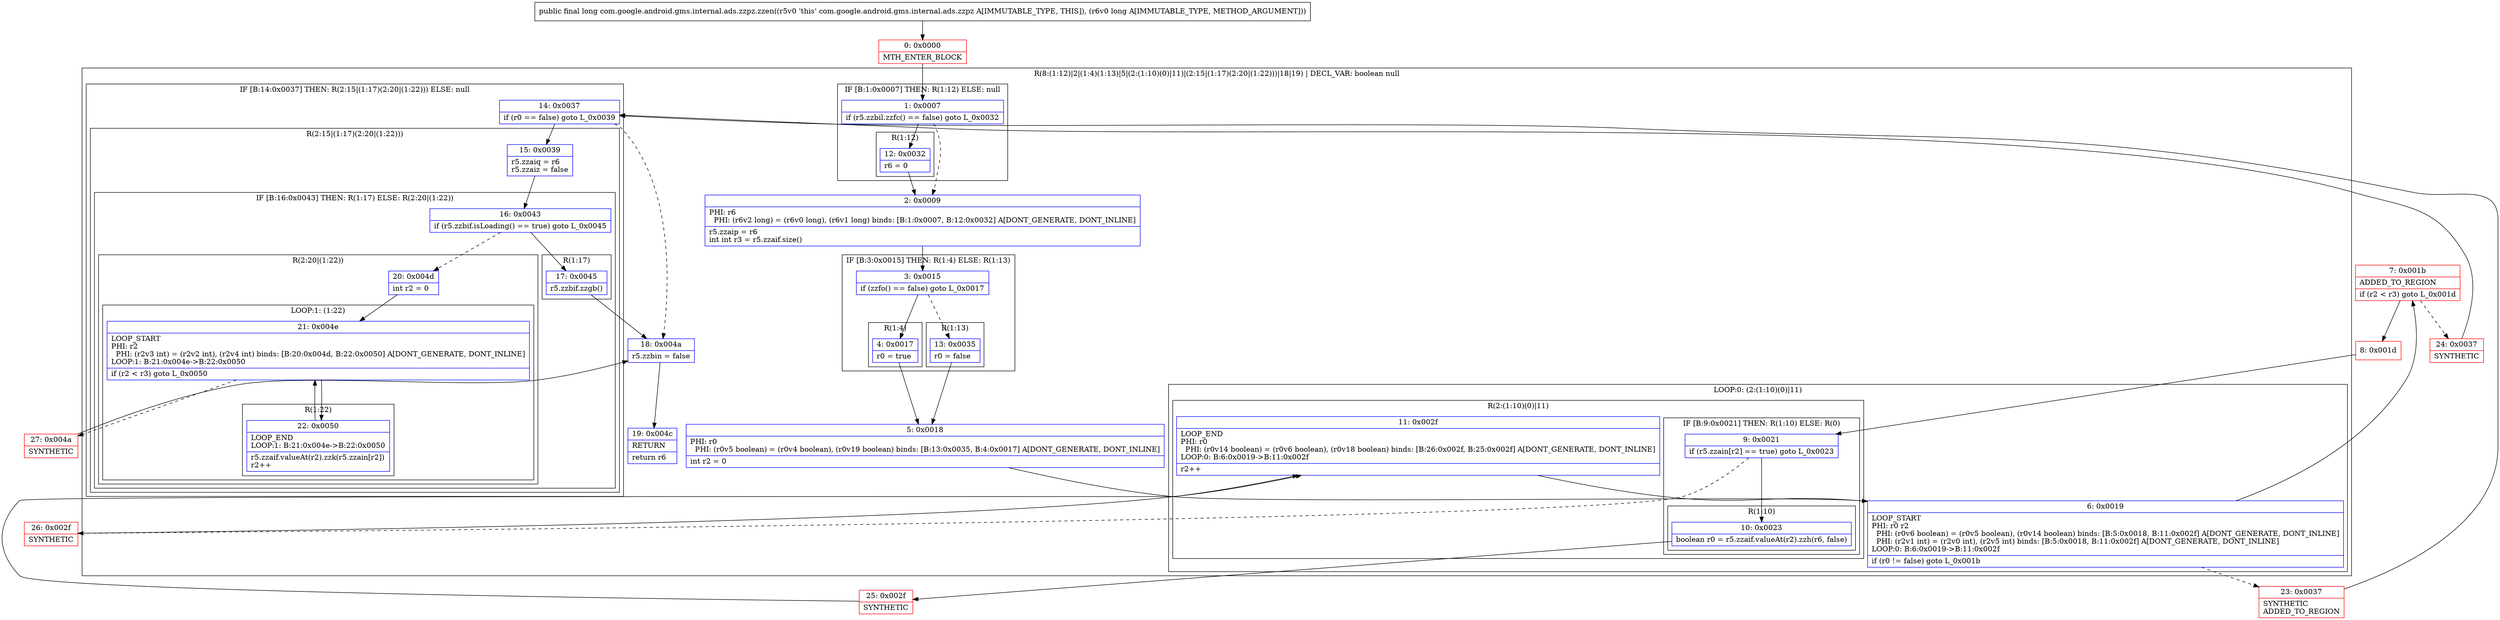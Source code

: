 digraph "CFG forcom.google.android.gms.internal.ads.zzpz.zzen(J)J" {
subgraph cluster_Region_892437270 {
label = "R(8:(1:12)|2|(1:4)(1:13)|5|(2:(1:10)(0)|11)|(2:15|(1:17)(2:20|(1:22)))|18|19) | DECL_VAR: boolean null\l";
node [shape=record,color=blue];
subgraph cluster_IfRegion_253193909 {
label = "IF [B:1:0x0007] THEN: R(1:12) ELSE: null";
node [shape=record,color=blue];
Node_1 [shape=record,label="{1\:\ 0x0007|if (r5.zzbil.zzfc() == false) goto L_0x0032\l}"];
subgraph cluster_Region_1800667067 {
label = "R(1:12)";
node [shape=record,color=blue];
Node_12 [shape=record,label="{12\:\ 0x0032|r6 = 0\l}"];
}
}
Node_2 [shape=record,label="{2\:\ 0x0009|PHI: r6 \l  PHI: (r6v2 long) = (r6v0 long), (r6v1 long) binds: [B:1:0x0007, B:12:0x0032] A[DONT_GENERATE, DONT_INLINE]\l|r5.zzaip = r6\lint int r3 = r5.zzaif.size()\l}"];
subgraph cluster_IfRegion_1778942569 {
label = "IF [B:3:0x0015] THEN: R(1:4) ELSE: R(1:13)";
node [shape=record,color=blue];
Node_3 [shape=record,label="{3\:\ 0x0015|if (zzfo() == false) goto L_0x0017\l}"];
subgraph cluster_Region_598860202 {
label = "R(1:4)";
node [shape=record,color=blue];
Node_4 [shape=record,label="{4\:\ 0x0017|r0 = true\l}"];
}
subgraph cluster_Region_1093136528 {
label = "R(1:13)";
node [shape=record,color=blue];
Node_13 [shape=record,label="{13\:\ 0x0035|r0 = false\l}"];
}
}
Node_5 [shape=record,label="{5\:\ 0x0018|PHI: r0 \l  PHI: (r0v5 boolean) = (r0v4 boolean), (r0v19 boolean) binds: [B:13:0x0035, B:4:0x0017] A[DONT_GENERATE, DONT_INLINE]\l|int r2 = 0\l}"];
subgraph cluster_LoopRegion_844597724 {
label = "LOOP:0: (2:(1:10)(0)|11)";
node [shape=record,color=blue];
Node_6 [shape=record,label="{6\:\ 0x0019|LOOP_START\lPHI: r0 r2 \l  PHI: (r0v6 boolean) = (r0v5 boolean), (r0v14 boolean) binds: [B:5:0x0018, B:11:0x002f] A[DONT_GENERATE, DONT_INLINE]\l  PHI: (r2v1 int) = (r2v0 int), (r2v5 int) binds: [B:5:0x0018, B:11:0x002f] A[DONT_GENERATE, DONT_INLINE]\lLOOP:0: B:6:0x0019\-\>B:11:0x002f\l|if (r0 != false) goto L_0x001b\l}"];
subgraph cluster_Region_658780654 {
label = "R(2:(1:10)(0)|11)";
node [shape=record,color=blue];
subgraph cluster_IfRegion_1503258342 {
label = "IF [B:9:0x0021] THEN: R(1:10) ELSE: R(0)";
node [shape=record,color=blue];
Node_9 [shape=record,label="{9\:\ 0x0021|if (r5.zzain[r2] == true) goto L_0x0023\l}"];
subgraph cluster_Region_438429899 {
label = "R(1:10)";
node [shape=record,color=blue];
Node_10 [shape=record,label="{10\:\ 0x0023|boolean r0 = r5.zzaif.valueAt(r2).zzh(r6, false)\l}"];
}
subgraph cluster_Region_109132773 {
label = "R(0)";
node [shape=record,color=blue];
}
}
Node_11 [shape=record,label="{11\:\ 0x002f|LOOP_END\lPHI: r0 \l  PHI: (r0v14 boolean) = (r0v6 boolean), (r0v18 boolean) binds: [B:26:0x002f, B:25:0x002f] A[DONT_GENERATE, DONT_INLINE]\lLOOP:0: B:6:0x0019\-\>B:11:0x002f\l|r2++\l}"];
}
}
subgraph cluster_IfRegion_1918612137 {
label = "IF [B:14:0x0037] THEN: R(2:15|(1:17)(2:20|(1:22))) ELSE: null";
node [shape=record,color=blue];
Node_14 [shape=record,label="{14\:\ 0x0037|if (r0 == false) goto L_0x0039\l}"];
subgraph cluster_Region_1559129409 {
label = "R(2:15|(1:17)(2:20|(1:22)))";
node [shape=record,color=blue];
Node_15 [shape=record,label="{15\:\ 0x0039|r5.zzaiq = r6\lr5.zzaiz = false\l}"];
subgraph cluster_IfRegion_1392051817 {
label = "IF [B:16:0x0043] THEN: R(1:17) ELSE: R(2:20|(1:22))";
node [shape=record,color=blue];
Node_16 [shape=record,label="{16\:\ 0x0043|if (r5.zzbif.isLoading() == true) goto L_0x0045\l}"];
subgraph cluster_Region_1571312064 {
label = "R(1:17)";
node [shape=record,color=blue];
Node_17 [shape=record,label="{17\:\ 0x0045|r5.zzbif.zzgb()\l}"];
}
subgraph cluster_Region_1282095790 {
label = "R(2:20|(1:22))";
node [shape=record,color=blue];
Node_20 [shape=record,label="{20\:\ 0x004d|int r2 = 0\l}"];
subgraph cluster_LoopRegion_1209638167 {
label = "LOOP:1: (1:22)";
node [shape=record,color=blue];
Node_21 [shape=record,label="{21\:\ 0x004e|LOOP_START\lPHI: r2 \l  PHI: (r2v3 int) = (r2v2 int), (r2v4 int) binds: [B:20:0x004d, B:22:0x0050] A[DONT_GENERATE, DONT_INLINE]\lLOOP:1: B:21:0x004e\-\>B:22:0x0050\l|if (r2 \< r3) goto L_0x0050\l}"];
subgraph cluster_Region_1618685496 {
label = "R(1:22)";
node [shape=record,color=blue];
Node_22 [shape=record,label="{22\:\ 0x0050|LOOP_END\lLOOP:1: B:21:0x004e\-\>B:22:0x0050\l|r5.zzaif.valueAt(r2).zzk(r5.zzain[r2])\lr2++\l}"];
}
}
}
}
}
}
Node_18 [shape=record,label="{18\:\ 0x004a|r5.zzbin = false\l}"];
Node_19 [shape=record,label="{19\:\ 0x004c|RETURN\l|return r6\l}"];
}
Node_0 [shape=record,color=red,label="{0\:\ 0x0000|MTH_ENTER_BLOCK\l}"];
Node_7 [shape=record,color=red,label="{7\:\ 0x001b|ADDED_TO_REGION\l|if (r2 \< r3) goto L_0x001d\l}"];
Node_8 [shape=record,color=red,label="{8\:\ 0x001d}"];
Node_23 [shape=record,color=red,label="{23\:\ 0x0037|SYNTHETIC\lADDED_TO_REGION\l}"];
Node_24 [shape=record,color=red,label="{24\:\ 0x0037|SYNTHETIC\l}"];
Node_25 [shape=record,color=red,label="{25\:\ 0x002f|SYNTHETIC\l}"];
Node_26 [shape=record,color=red,label="{26\:\ 0x002f|SYNTHETIC\l}"];
Node_27 [shape=record,color=red,label="{27\:\ 0x004a|SYNTHETIC\l}"];
MethodNode[shape=record,label="{public final long com.google.android.gms.internal.ads.zzpz.zzen((r5v0 'this' com.google.android.gms.internal.ads.zzpz A[IMMUTABLE_TYPE, THIS]), (r6v0 long A[IMMUTABLE_TYPE, METHOD_ARGUMENT])) }"];
MethodNode -> Node_0;
Node_1 -> Node_2[style=dashed];
Node_1 -> Node_12;
Node_12 -> Node_2;
Node_2 -> Node_3;
Node_3 -> Node_4;
Node_3 -> Node_13[style=dashed];
Node_4 -> Node_5;
Node_13 -> Node_5;
Node_5 -> Node_6;
Node_6 -> Node_7;
Node_6 -> Node_23[style=dashed];
Node_9 -> Node_10;
Node_9 -> Node_26[style=dashed];
Node_10 -> Node_25;
Node_11 -> Node_6;
Node_14 -> Node_15;
Node_14 -> Node_18[style=dashed];
Node_15 -> Node_16;
Node_16 -> Node_17;
Node_16 -> Node_20[style=dashed];
Node_17 -> Node_18;
Node_20 -> Node_21;
Node_21 -> Node_22;
Node_21 -> Node_27[style=dashed];
Node_22 -> Node_21;
Node_18 -> Node_19;
Node_0 -> Node_1;
Node_7 -> Node_8;
Node_7 -> Node_24[style=dashed];
Node_8 -> Node_9;
Node_23 -> Node_14;
Node_24 -> Node_14;
Node_25 -> Node_11;
Node_26 -> Node_11;
Node_27 -> Node_18;
}

